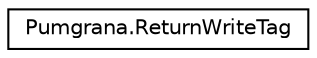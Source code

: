 digraph "Graphe hiérarchique des classes"
{
  edge [fontname="Helvetica",fontsize="10",labelfontname="Helvetica",labelfontsize="10"];
  node [fontname="Helvetica",fontsize="10",shape=record];
  rankdir="LR";
  Node1 [label="Pumgrana.ReturnWriteTag",height=0.2,width=0.4,color="black", fillcolor="white", style="filled",URL="$class_pumgrana_1_1_return_write_tag.html"];
}
